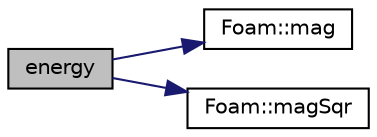 digraph "energy"
{
  bgcolor="transparent";
  edge [fontname="Helvetica",fontsize="10",labelfontname="Helvetica",labelfontsize="10"];
  node [fontname="Helvetica",fontsize="10",shape=record];
  rankdir="LR";
  Node308 [label="energy",height=0.2,width=0.4,color="black", fillcolor="grey75", style="filled", fontcolor="black"];
  Node308 -> Node309 [color="midnightblue",fontsize="10",style="solid",fontname="Helvetica"];
  Node309 [label="Foam::mag",height=0.2,width=0.4,color="black",URL="$a21851.html#a929da2a3fdcf3dacbbe0487d3a330dae"];
  Node308 -> Node310 [color="midnightblue",fontsize="10",style="solid",fontname="Helvetica"];
  Node310 [label="Foam::magSqr",height=0.2,width=0.4,color="black",URL="$a21851.html#ae6fff2c6981e6d9618aa5038e69def6e"];
}

